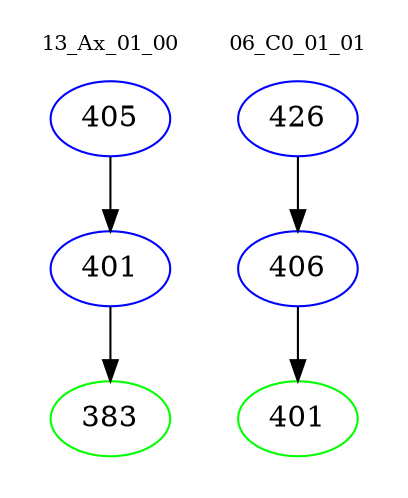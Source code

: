 digraph{
subgraph cluster_0 {
color = white
label = "13_Ax_01_00";
fontsize=10;
T0_405 [label="405", color="blue"]
T0_405 -> T0_401 [color="black"]
T0_401 [label="401", color="blue"]
T0_401 -> T0_383 [color="black"]
T0_383 [label="383", color="green"]
}
subgraph cluster_1 {
color = white
label = "06_C0_01_01";
fontsize=10;
T1_426 [label="426", color="blue"]
T1_426 -> T1_406 [color="black"]
T1_406 [label="406", color="blue"]
T1_406 -> T1_401 [color="black"]
T1_401 [label="401", color="green"]
}
}
